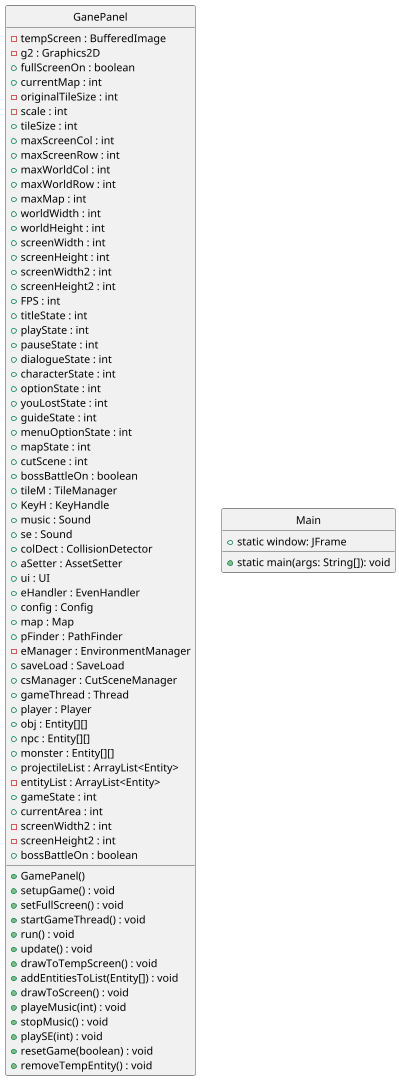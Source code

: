 @startuml "main"
hide circle
scale 1920*1080
class GanePanel {
    - tempScreen : BufferedImage
    - g2 : Graphics2D
    + fullScreenOn : boolean
    + currentMap : int
    - originalTileSize : int
    - scale : int
    + tileSize : int
    + maxScreenCol : int
    + maxScreenRow : int
    + maxWorldCol : int
    + maxWorldRow : int
    + maxMap : int
    + worldWidth : int
    + worldHeight : int
    + screenWidth : int
    + screenHeight : int
    + screenWidth2 : int
    + screenHeight2 : int
    + FPS : int
    + titleState : int
    + playState : int
    + pauseState : int
    + dialogueState : int
    + characterState : int
    + optionState : int
    + youLostState : int
    + guideState : int
    + menuOptionState : int
    + mapState : int
    + cutScene : int
    + bossBattleOn : boolean
    + tileM : TileManager
    + KeyH : KeyHandle
    + music : Sound
    + se : Sound
    + colDect : CollisionDetector
    + aSetter : AssetSetter
    + ui : UI
    + eHandler : EvenHandler
    + config : Config
    + map : Map
    + pFinder : PathFinder
    - eManager : EnvironmentManager
    + saveLoad : SaveLoad
    + csManager : CutSceneManager
    + gameThread : Thread
    + player : Player
    + obj : Entity[][]
    + npc : Entity[][]
    + monster : Entity[][]
    + projectileList : ArrayList<Entity>
    - entityList : ArrayList<Entity>
    + gameState : int
    + currentArea : int
    - screenWidth2 : int
    - screenHeight2 : int
    + bossBattleOn : boolean
    + GamePanel()
    + setupGame() : void
    + setFullScreen() : void
    + startGameThread() : void
    + run() : void
    + update() : void
    + drawToTempScreen() : void
    + addEntitiesToList(Entity[]) : void
    + drawToScreen() : void
    + playeMusic(int) : void
    + stopMusic() : void
    + playSE(int) : void
    + resetGame(boolean) : void
    + removeTempEntity() : void
}
class Main {
    + static window: JFrame
    + static main(args: String[]): void
}

@enduml 


